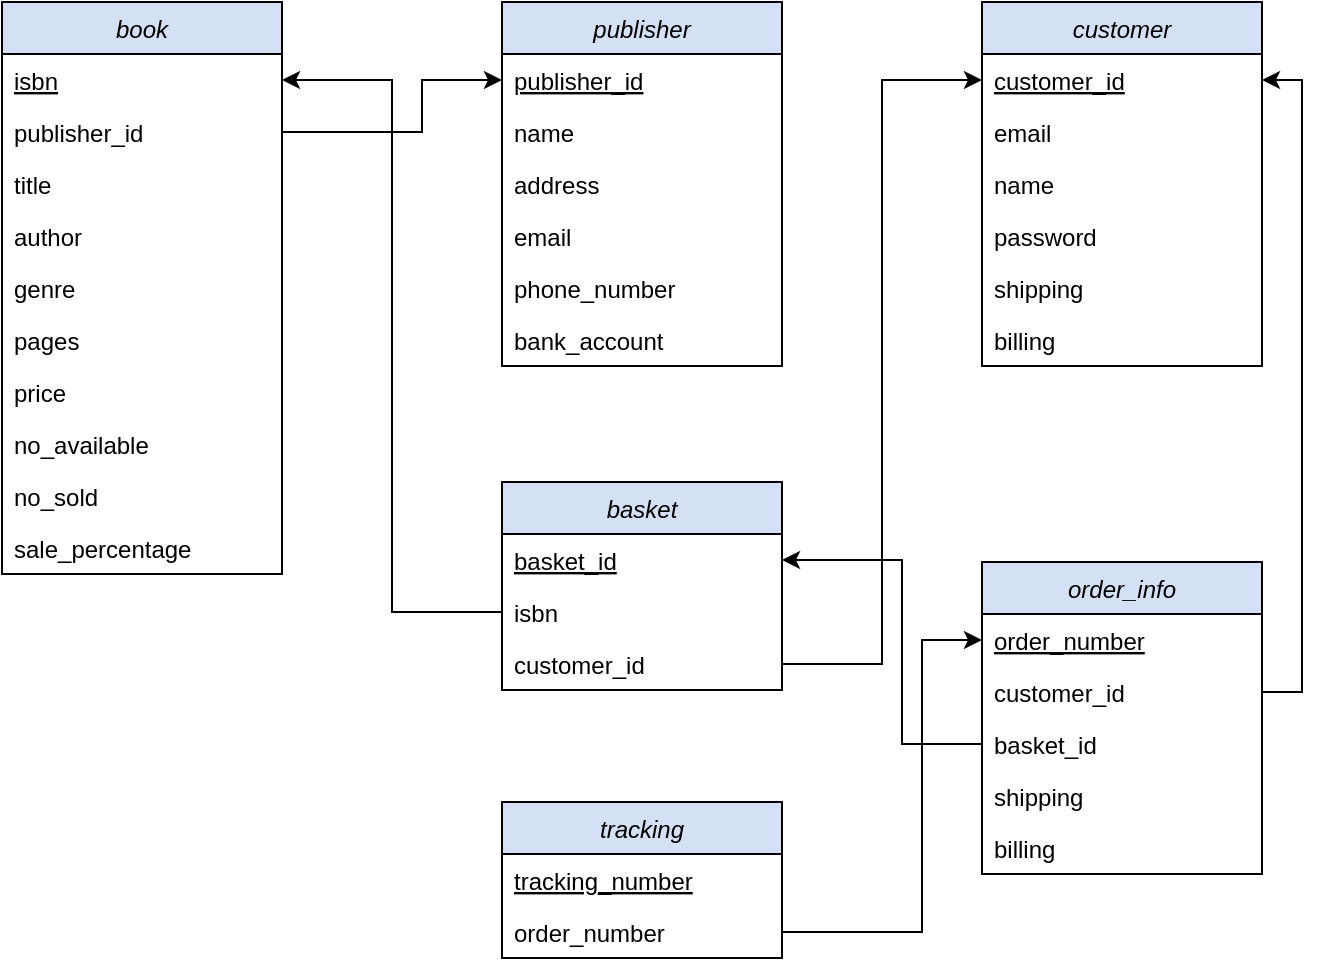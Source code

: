 <mxfile version="16.0.0" type="device"><diagram id="rzOrJ2mNVfrSNOzD0fhR" name="Page-1"><mxGraphModel dx="1342" dy="857" grid="1" gridSize="10" guides="1" tooltips="1" connect="1" arrows="1" fold="1" page="1" pageScale="1" pageWidth="850" pageHeight="1100" math="0" shadow="0"><root><mxCell id="0"/><mxCell id="1" parent="0"/><mxCell id="O2KSAKkRzyeLpv7PkUmw-11" value="publisher" style="swimlane;fontStyle=2;childLayout=stackLayout;horizontal=1;startSize=26;fillColor=#D4E1F5;horizontalStack=0;resizeParent=1;resizeParentMax=0;resizeLast=0;collapsible=1;marginBottom=0;" parent="1" vertex="1"><mxGeometry x="280" y="40" width="140" height="182" as="geometry"/></mxCell><mxCell id="O2KSAKkRzyeLpv7PkUmw-12" value="publisher_id" style="text;strokeColor=none;fillColor=none;align=left;verticalAlign=top;spacingLeft=4;spacingRight=4;overflow=hidden;rotatable=0;points=[[0,0.5],[1,0.5]];portConstraint=eastwest;fontStyle=4" parent="O2KSAKkRzyeLpv7PkUmw-11" vertex="1"><mxGeometry y="26" width="140" height="26" as="geometry"/></mxCell><mxCell id="O2KSAKkRzyeLpv7PkUmw-13" value="name" style="text;strokeColor=none;fillColor=none;align=left;verticalAlign=top;spacingLeft=4;spacingRight=4;overflow=hidden;rotatable=0;points=[[0,0.5],[1,0.5]];portConstraint=eastwest;" parent="O2KSAKkRzyeLpv7PkUmw-11" vertex="1"><mxGeometry y="52" width="140" height="26" as="geometry"/></mxCell><mxCell id="O2KSAKkRzyeLpv7PkUmw-14" value="address" style="text;strokeColor=none;fillColor=none;align=left;verticalAlign=top;spacingLeft=4;spacingRight=4;overflow=hidden;rotatable=0;points=[[0,0.5],[1,0.5]];portConstraint=eastwest;" parent="O2KSAKkRzyeLpv7PkUmw-11" vertex="1"><mxGeometry y="78" width="140" height="26" as="geometry"/></mxCell><mxCell id="O2KSAKkRzyeLpv7PkUmw-15" value="email" style="text;strokeColor=none;fillColor=none;align=left;verticalAlign=top;spacingLeft=4;spacingRight=4;overflow=hidden;rotatable=0;points=[[0,0.5],[1,0.5]];portConstraint=eastwest;" parent="O2KSAKkRzyeLpv7PkUmw-11" vertex="1"><mxGeometry y="104" width="140" height="26" as="geometry"/></mxCell><mxCell id="O2KSAKkRzyeLpv7PkUmw-16" value="phone_number" style="text;strokeColor=none;fillColor=none;align=left;verticalAlign=top;spacingLeft=4;spacingRight=4;overflow=hidden;rotatable=0;points=[[0,0.5],[1,0.5]];portConstraint=eastwest;" parent="O2KSAKkRzyeLpv7PkUmw-11" vertex="1"><mxGeometry y="130" width="140" height="26" as="geometry"/></mxCell><mxCell id="O2KSAKkRzyeLpv7PkUmw-17" value="bank_account" style="text;strokeColor=none;fillColor=none;align=left;verticalAlign=top;spacingLeft=4;spacingRight=4;overflow=hidden;rotatable=0;points=[[0,0.5],[1,0.5]];portConstraint=eastwest;" parent="O2KSAKkRzyeLpv7PkUmw-11" vertex="1"><mxGeometry y="156" width="140" height="26" as="geometry"/></mxCell><mxCell id="O2KSAKkRzyeLpv7PkUmw-19" value="book" style="swimlane;fontStyle=2;childLayout=stackLayout;horizontal=1;startSize=26;fillColor=#D4E1F5;horizontalStack=0;resizeParent=1;resizeParentMax=0;resizeLast=0;collapsible=1;marginBottom=0;" parent="1" vertex="1"><mxGeometry x="30" y="40" width="140" height="286" as="geometry"/></mxCell><mxCell id="O2KSAKkRzyeLpv7PkUmw-20" value="isbn" style="text;strokeColor=none;fillColor=none;align=left;verticalAlign=top;spacingLeft=4;spacingRight=4;overflow=hidden;rotatable=0;points=[[0,0.5],[1,0.5]];portConstraint=eastwest;fontStyle=4" parent="O2KSAKkRzyeLpv7PkUmw-19" vertex="1"><mxGeometry y="26" width="140" height="26" as="geometry"/></mxCell><mxCell id="O2KSAKkRzyeLpv7PkUmw-24" value="publisher_id" style="text;strokeColor=none;fillColor=none;align=left;verticalAlign=top;spacingLeft=4;spacingRight=4;overflow=hidden;rotatable=0;points=[[0,0.5],[1,0.5]];portConstraint=eastwest;fontStyle=0" parent="O2KSAKkRzyeLpv7PkUmw-19" vertex="1"><mxGeometry y="52" width="140" height="26" as="geometry"/></mxCell><mxCell id="O2KSAKkRzyeLpv7PkUmw-21" value="title" style="text;strokeColor=none;fillColor=none;align=left;verticalAlign=top;spacingLeft=4;spacingRight=4;overflow=hidden;rotatable=0;points=[[0,0.5],[1,0.5]];portConstraint=eastwest;" parent="O2KSAKkRzyeLpv7PkUmw-19" vertex="1"><mxGeometry y="78" width="140" height="26" as="geometry"/></mxCell><mxCell id="O2KSAKkRzyeLpv7PkUmw-22" value="author" style="text;strokeColor=none;fillColor=none;align=left;verticalAlign=top;spacingLeft=4;spacingRight=4;overflow=hidden;rotatable=0;points=[[0,0.5],[1,0.5]];portConstraint=eastwest;" parent="O2KSAKkRzyeLpv7PkUmw-19" vertex="1"><mxGeometry y="104" width="140" height="26" as="geometry"/></mxCell><mxCell id="O2KSAKkRzyeLpv7PkUmw-23" value="genre" style="text;strokeColor=none;fillColor=none;align=left;verticalAlign=top;spacingLeft=4;spacingRight=4;overflow=hidden;rotatable=0;points=[[0,0.5],[1,0.5]];portConstraint=eastwest;" parent="O2KSAKkRzyeLpv7PkUmw-19" vertex="1"><mxGeometry y="130" width="140" height="26" as="geometry"/></mxCell><mxCell id="O2KSAKkRzyeLpv7PkUmw-25" value="pages" style="text;strokeColor=none;fillColor=none;align=left;verticalAlign=top;spacingLeft=4;spacingRight=4;overflow=hidden;rotatable=0;points=[[0,0.5],[1,0.5]];portConstraint=eastwest;" parent="O2KSAKkRzyeLpv7PkUmw-19" vertex="1"><mxGeometry y="156" width="140" height="26" as="geometry"/></mxCell><mxCell id="O2KSAKkRzyeLpv7PkUmw-26" value="price" style="text;strokeColor=none;fillColor=none;align=left;verticalAlign=top;spacingLeft=4;spacingRight=4;overflow=hidden;rotatable=0;points=[[0,0.5],[1,0.5]];portConstraint=eastwest;" parent="O2KSAKkRzyeLpv7PkUmw-19" vertex="1"><mxGeometry y="182" width="140" height="26" as="geometry"/></mxCell><mxCell id="ddH6gw-d-33KzTxHczzw-1" value="no_available" style="text;strokeColor=none;fillColor=none;align=left;verticalAlign=top;spacingLeft=4;spacingRight=4;overflow=hidden;rotatable=0;points=[[0,0.5],[1,0.5]];portConstraint=eastwest;" parent="O2KSAKkRzyeLpv7PkUmw-19" vertex="1"><mxGeometry y="208" width="140" height="26" as="geometry"/></mxCell><mxCell id="ddH6gw-d-33KzTxHczzw-2" value="no_sold" style="text;strokeColor=none;fillColor=none;align=left;verticalAlign=top;spacingLeft=4;spacingRight=4;overflow=hidden;rotatable=0;points=[[0,0.5],[1,0.5]];portConstraint=eastwest;" parent="O2KSAKkRzyeLpv7PkUmw-19" vertex="1"><mxGeometry y="234" width="140" height="26" as="geometry"/></mxCell><mxCell id="qJdLEM6f0-66VdHVo_iP-2" value="sale_percentage" style="text;strokeColor=none;fillColor=none;align=left;verticalAlign=top;spacingLeft=4;spacingRight=4;overflow=hidden;rotatable=0;points=[[0,0.5],[1,0.5]];portConstraint=eastwest;" vertex="1" parent="O2KSAKkRzyeLpv7PkUmw-19"><mxGeometry y="260" width="140" height="26" as="geometry"/></mxCell><mxCell id="O2KSAKkRzyeLpv7PkUmw-31" value="basket" style="swimlane;fontStyle=2;childLayout=stackLayout;horizontal=1;startSize=26;fillColor=#D4E1F5;horizontalStack=0;resizeParent=1;resizeParentMax=0;resizeLast=0;collapsible=1;marginBottom=0;" parent="1" vertex="1"><mxGeometry x="280" y="280" width="140" height="104" as="geometry"/></mxCell><mxCell id="O2KSAKkRzyeLpv7PkUmw-32" value="basket_id" style="text;strokeColor=none;fillColor=none;align=left;verticalAlign=top;spacingLeft=4;spacingRight=4;overflow=hidden;rotatable=0;points=[[0,0.5],[1,0.5]];portConstraint=eastwest;fontStyle=4" parent="O2KSAKkRzyeLpv7PkUmw-31" vertex="1"><mxGeometry y="26" width="140" height="26" as="geometry"/></mxCell><mxCell id="O2KSAKkRzyeLpv7PkUmw-33" value="isbn" style="text;strokeColor=none;fillColor=none;align=left;verticalAlign=top;spacingLeft=4;spacingRight=4;overflow=hidden;rotatable=0;points=[[0,0.5],[1,0.5]];portConstraint=eastwest;fontStyle=0" parent="O2KSAKkRzyeLpv7PkUmw-31" vertex="1"><mxGeometry y="52" width="140" height="26" as="geometry"/></mxCell><mxCell id="O2KSAKkRzyeLpv7PkUmw-34" value="customer_id" style="text;strokeColor=none;fillColor=none;align=left;verticalAlign=top;spacingLeft=4;spacingRight=4;overflow=hidden;rotatable=0;points=[[0,0.5],[1,0.5]];portConstraint=eastwest;fontStyle=0" parent="O2KSAKkRzyeLpv7PkUmw-31" vertex="1"><mxGeometry y="78" width="140" height="26" as="geometry"/></mxCell><mxCell id="O2KSAKkRzyeLpv7PkUmw-36" style="edgeStyle=orthogonalEdgeStyle;rounded=0;orthogonalLoop=1;jettySize=auto;html=1;exitX=0;exitY=0.5;exitDx=0;exitDy=0;entryX=1;entryY=0.5;entryDx=0;entryDy=0;" parent="1" source="O2KSAKkRzyeLpv7PkUmw-33" target="O2KSAKkRzyeLpv7PkUmw-20" edge="1"><mxGeometry relative="1" as="geometry"/></mxCell><mxCell id="O2KSAKkRzyeLpv7PkUmw-37" value="customer" style="swimlane;fontStyle=2;childLayout=stackLayout;horizontal=1;startSize=26;fillColor=#D4E1F5;horizontalStack=0;resizeParent=1;resizeParentMax=0;resizeLast=0;collapsible=1;marginBottom=0;" parent="1" vertex="1"><mxGeometry x="520" y="40" width="140" height="182" as="geometry"/></mxCell><mxCell id="O2KSAKkRzyeLpv7PkUmw-38" value="customer_id" style="text;strokeColor=none;fillColor=none;align=left;verticalAlign=top;spacingLeft=4;spacingRight=4;overflow=hidden;rotatable=0;points=[[0,0.5],[1,0.5]];portConstraint=eastwest;fontStyle=4" parent="O2KSAKkRzyeLpv7PkUmw-37" vertex="1"><mxGeometry y="26" width="140" height="26" as="geometry"/></mxCell><mxCell id="O2KSAKkRzyeLpv7PkUmw-39" value="email" style="text;strokeColor=none;fillColor=none;align=left;verticalAlign=top;spacingLeft=4;spacingRight=4;overflow=hidden;rotatable=0;points=[[0,0.5],[1,0.5]];portConstraint=eastwest;" parent="O2KSAKkRzyeLpv7PkUmw-37" vertex="1"><mxGeometry y="52" width="140" height="26" as="geometry"/></mxCell><mxCell id="O2KSAKkRzyeLpv7PkUmw-40" value="name" style="text;strokeColor=none;fillColor=none;align=left;verticalAlign=top;spacingLeft=4;spacingRight=4;overflow=hidden;rotatable=0;points=[[0,0.5],[1,0.5]];portConstraint=eastwest;" parent="O2KSAKkRzyeLpv7PkUmw-37" vertex="1"><mxGeometry y="78" width="140" height="26" as="geometry"/></mxCell><mxCell id="O2KSAKkRzyeLpv7PkUmw-42" value="password" style="text;strokeColor=none;fillColor=none;align=left;verticalAlign=top;spacingLeft=4;spacingRight=4;overflow=hidden;rotatable=0;points=[[0,0.5],[1,0.5]];portConstraint=eastwest;" parent="O2KSAKkRzyeLpv7PkUmw-37" vertex="1"><mxGeometry y="104" width="140" height="26" as="geometry"/></mxCell><mxCell id="O2KSAKkRzyeLpv7PkUmw-43" value="shipping" style="text;strokeColor=none;fillColor=none;align=left;verticalAlign=top;spacingLeft=4;spacingRight=4;overflow=hidden;rotatable=0;points=[[0,0.5],[1,0.5]];portConstraint=eastwest;" parent="O2KSAKkRzyeLpv7PkUmw-37" vertex="1"><mxGeometry y="130" width="140" height="26" as="geometry"/></mxCell><mxCell id="O2KSAKkRzyeLpv7PkUmw-44" value="billing" style="text;strokeColor=none;fillColor=none;align=left;verticalAlign=top;spacingLeft=4;spacingRight=4;overflow=hidden;rotatable=0;points=[[0,0.5],[1,0.5]];portConstraint=eastwest;" parent="O2KSAKkRzyeLpv7PkUmw-37" vertex="1"><mxGeometry y="156" width="140" height="26" as="geometry"/></mxCell><mxCell id="O2KSAKkRzyeLpv7PkUmw-45" style="edgeStyle=orthogonalEdgeStyle;rounded=0;orthogonalLoop=1;jettySize=auto;html=1;exitX=1;exitY=0.5;exitDx=0;exitDy=0;entryX=0;entryY=0.5;entryDx=0;entryDy=0;" parent="1" source="O2KSAKkRzyeLpv7PkUmw-34" target="O2KSAKkRzyeLpv7PkUmw-38" edge="1"><mxGeometry relative="1" as="geometry"/></mxCell><mxCell id="O2KSAKkRzyeLpv7PkUmw-46" value="order_info" style="swimlane;fontStyle=2;childLayout=stackLayout;horizontal=1;startSize=26;fillColor=#D4E1F5;horizontalStack=0;resizeParent=1;resizeParentMax=0;resizeLast=0;collapsible=1;marginBottom=0;" parent="1" vertex="1"><mxGeometry x="520" y="320" width="140" height="156" as="geometry"/></mxCell><mxCell id="O2KSAKkRzyeLpv7PkUmw-47" value="order_number" style="text;strokeColor=none;fillColor=none;align=left;verticalAlign=top;spacingLeft=4;spacingRight=4;overflow=hidden;rotatable=0;points=[[0,0.5],[1,0.5]];portConstraint=eastwest;fontStyle=4" parent="O2KSAKkRzyeLpv7PkUmw-46" vertex="1"><mxGeometry y="26" width="140" height="26" as="geometry"/></mxCell><mxCell id="O2KSAKkRzyeLpv7PkUmw-48" value="customer_id" style="text;strokeColor=none;fillColor=none;align=left;verticalAlign=top;spacingLeft=4;spacingRight=4;overflow=hidden;rotatable=0;points=[[0,0.5],[1,0.5]];portConstraint=eastwest;fontStyle=0" parent="O2KSAKkRzyeLpv7PkUmw-46" vertex="1"><mxGeometry y="52" width="140" height="26" as="geometry"/></mxCell><mxCell id="O2KSAKkRzyeLpv7PkUmw-49" value="basket_id" style="text;strokeColor=none;fillColor=none;align=left;verticalAlign=top;spacingLeft=4;spacingRight=4;overflow=hidden;rotatable=0;points=[[0,0.5],[1,0.5]];portConstraint=eastwest;fontStyle=0" parent="O2KSAKkRzyeLpv7PkUmw-46" vertex="1"><mxGeometry y="78" width="140" height="26" as="geometry"/></mxCell><mxCell id="O2KSAKkRzyeLpv7PkUmw-50" value="shipping" style="text;strokeColor=none;fillColor=none;align=left;verticalAlign=top;spacingLeft=4;spacingRight=4;overflow=hidden;rotatable=0;points=[[0,0.5],[1,0.5]];portConstraint=eastwest;" parent="O2KSAKkRzyeLpv7PkUmw-46" vertex="1"><mxGeometry y="104" width="140" height="26" as="geometry"/></mxCell><mxCell id="O2KSAKkRzyeLpv7PkUmw-51" value="billing" style="text;strokeColor=none;fillColor=none;align=left;verticalAlign=top;spacingLeft=4;spacingRight=4;overflow=hidden;rotatable=0;points=[[0,0.5],[1,0.5]];portConstraint=eastwest;" parent="O2KSAKkRzyeLpv7PkUmw-46" vertex="1"><mxGeometry y="130" width="140" height="26" as="geometry"/></mxCell><mxCell id="O2KSAKkRzyeLpv7PkUmw-53" style="edgeStyle=orthogonalEdgeStyle;rounded=0;orthogonalLoop=1;jettySize=auto;html=1;exitX=1;exitY=0.5;exitDx=0;exitDy=0;entryX=1;entryY=0.5;entryDx=0;entryDy=0;" parent="1" source="O2KSAKkRzyeLpv7PkUmw-48" target="O2KSAKkRzyeLpv7PkUmw-38" edge="1"><mxGeometry relative="1" as="geometry"/></mxCell><mxCell id="O2KSAKkRzyeLpv7PkUmw-54" style="edgeStyle=orthogonalEdgeStyle;rounded=0;orthogonalLoop=1;jettySize=auto;html=1;exitX=0;exitY=0.5;exitDx=0;exitDy=0;entryX=1;entryY=0.5;entryDx=0;entryDy=0;" parent="1" source="O2KSAKkRzyeLpv7PkUmw-49" target="O2KSAKkRzyeLpv7PkUmw-32" edge="1"><mxGeometry relative="1" as="geometry"><Array as="points"><mxPoint x="480" y="411"/><mxPoint x="480" y="319"/></Array></mxGeometry></mxCell><mxCell id="O2KSAKkRzyeLpv7PkUmw-55" value="tracking" style="swimlane;fontStyle=2;childLayout=stackLayout;horizontal=1;startSize=26;fillColor=#D4E1F5;horizontalStack=0;resizeParent=1;resizeParentMax=0;resizeLast=0;collapsible=1;marginBottom=0;" parent="1" vertex="1"><mxGeometry x="280" y="440" width="140" height="78" as="geometry"/></mxCell><mxCell id="O2KSAKkRzyeLpv7PkUmw-57" value="tracking_number" style="text;strokeColor=none;fillColor=none;align=left;verticalAlign=top;spacingLeft=4;spacingRight=4;overflow=hidden;rotatable=0;points=[[0,0.5],[1,0.5]];portConstraint=eastwest;fontStyle=4" parent="O2KSAKkRzyeLpv7PkUmw-55" vertex="1"><mxGeometry y="26" width="140" height="26" as="geometry"/></mxCell><mxCell id="O2KSAKkRzyeLpv7PkUmw-58" value="order_number" style="text;strokeColor=none;fillColor=none;align=left;verticalAlign=top;spacingLeft=4;spacingRight=4;overflow=hidden;rotatable=0;points=[[0,0.5],[1,0.5]];portConstraint=eastwest;fontStyle=0" parent="O2KSAKkRzyeLpv7PkUmw-55" vertex="1"><mxGeometry y="52" width="140" height="26" as="geometry"/></mxCell><mxCell id="O2KSAKkRzyeLpv7PkUmw-60" style="edgeStyle=orthogonalEdgeStyle;rounded=0;orthogonalLoop=1;jettySize=auto;html=1;exitX=1;exitY=0.5;exitDx=0;exitDy=0;entryX=0;entryY=0.5;entryDx=0;entryDy=0;" parent="1" source="O2KSAKkRzyeLpv7PkUmw-58" target="O2KSAKkRzyeLpv7PkUmw-47" edge="1"><mxGeometry relative="1" as="geometry"><Array as="points"><mxPoint x="490" y="505"/><mxPoint x="490" y="359"/></Array></mxGeometry></mxCell><mxCell id="qJdLEM6f0-66VdHVo_iP-1" style="edgeStyle=orthogonalEdgeStyle;rounded=0;orthogonalLoop=1;jettySize=auto;html=1;exitX=1;exitY=0.5;exitDx=0;exitDy=0;entryX=0;entryY=0.5;entryDx=0;entryDy=0;" edge="1" parent="1" source="O2KSAKkRzyeLpv7PkUmw-24" target="O2KSAKkRzyeLpv7PkUmw-12"><mxGeometry relative="1" as="geometry"><Array as="points"><mxPoint x="240" y="105"/><mxPoint x="240" y="79"/></Array></mxGeometry></mxCell></root></mxGraphModel></diagram></mxfile>